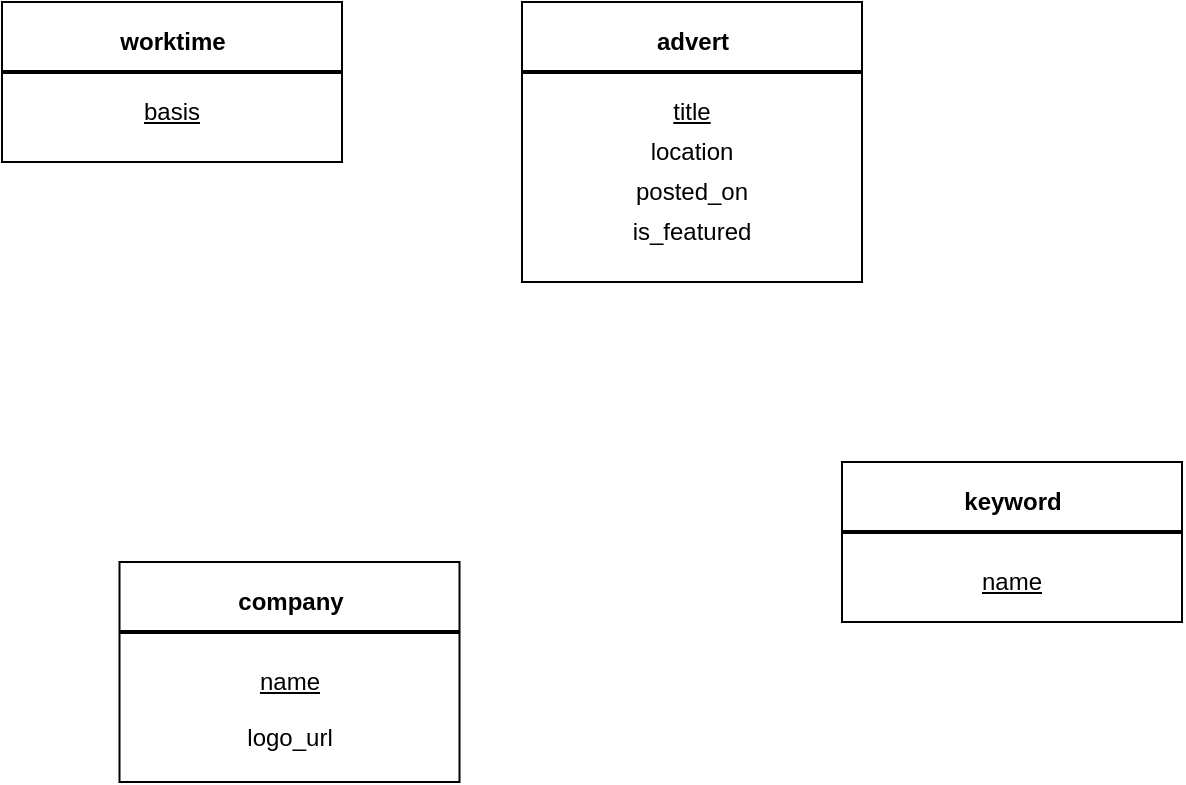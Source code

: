 <mxfile version="14.8.5"><diagram id="M2EgKwsIwFtUdrJqsmpe" name="Page-1"><mxGraphModel dx="868" dy="441" grid="1" gridSize="10" guides="1" tooltips="1" connect="1" arrows="1" fold="1" page="1" pageScale="1" pageWidth="827" pageHeight="1169" math="0" shadow="0"><root><mxCell id="0"/><mxCell id="1" parent="0"/><mxCell id="bdQYpZLO0asQYRVPWMcP-1" value="" style="rounded=0;whiteSpace=wrap;html=1;" vertex="1" parent="1"><mxGeometry x="350" y="120" width="170" height="140" as="geometry"/></mxCell><mxCell id="bdQYpZLO0asQYRVPWMcP-2" value="advert" style="text;html=1;strokeColor=none;fillColor=none;align=center;verticalAlign=middle;whiteSpace=wrap;rounded=0;fontStyle=1" vertex="1" parent="1"><mxGeometry x="408.75" y="130" width="52.5" height="20" as="geometry"/></mxCell><mxCell id="bdQYpZLO0asQYRVPWMcP-4" value="" style="line;strokeWidth=2;html=1;" vertex="1" parent="1"><mxGeometry x="350" y="150" width="170" height="10" as="geometry"/></mxCell><mxCell id="bdQYpZLO0asQYRVPWMcP-5" value="title" style="text;html=1;strokeColor=none;fillColor=none;align=center;verticalAlign=middle;whiteSpace=wrap;rounded=0;fontStyle=4" vertex="1" parent="1"><mxGeometry x="415" y="165" width="40" height="20" as="geometry"/></mxCell><mxCell id="bdQYpZLO0asQYRVPWMcP-8" value="location" style="text;html=1;strokeColor=none;fillColor=none;align=center;verticalAlign=middle;whiteSpace=wrap;rounded=0;fontStyle=0" vertex="1" parent="1"><mxGeometry x="415" y="185" width="40" height="20" as="geometry"/></mxCell><mxCell id="bdQYpZLO0asQYRVPWMcP-9" value="posted_on" style="text;html=1;strokeColor=none;fillColor=none;align=center;verticalAlign=middle;whiteSpace=wrap;rounded=0;fontStyle=0" vertex="1" parent="1"><mxGeometry x="415" y="205" width="40" height="20" as="geometry"/></mxCell><mxCell id="bdQYpZLO0asQYRVPWMcP-11" value="" style="rounded=0;whiteSpace=wrap;html=1;" vertex="1" parent="1"><mxGeometry x="90" y="120" width="170" height="80" as="geometry"/></mxCell><mxCell id="bdQYpZLO0asQYRVPWMcP-12" value="&lt;div&gt;worktime&lt;/div&gt;" style="text;html=1;strokeColor=none;fillColor=none;align=center;verticalAlign=middle;whiteSpace=wrap;rounded=0;fontStyle=1" vertex="1" parent="1"><mxGeometry x="148.75" y="130" width="52.5" height="20" as="geometry"/></mxCell><mxCell id="bdQYpZLO0asQYRVPWMcP-13" value="" style="line;strokeWidth=2;html=1;" vertex="1" parent="1"><mxGeometry x="90" y="150" width="170" height="10" as="geometry"/></mxCell><mxCell id="bdQYpZLO0asQYRVPWMcP-14" value="basis" style="text;html=1;strokeColor=none;fillColor=none;align=center;verticalAlign=middle;whiteSpace=wrap;rounded=0;fontStyle=4" vertex="1" parent="1"><mxGeometry x="155" y="165" width="40" height="20" as="geometry"/></mxCell><mxCell id="bdQYpZLO0asQYRVPWMcP-20" value="is_featured" style="text;html=1;strokeColor=none;fillColor=none;align=center;verticalAlign=middle;whiteSpace=wrap;rounded=0;fontStyle=0" vertex="1" parent="1"><mxGeometry x="415" y="225" width="40" height="20" as="geometry"/></mxCell><mxCell id="bdQYpZLO0asQYRVPWMcP-21" value="" style="rounded=0;whiteSpace=wrap;html=1;" vertex="1" parent="1"><mxGeometry x="148.75" y="400" width="170" height="110" as="geometry"/></mxCell><mxCell id="bdQYpZLO0asQYRVPWMcP-22" value="company" style="text;html=1;strokeColor=none;fillColor=none;align=center;verticalAlign=middle;whiteSpace=wrap;rounded=0;fontStyle=1" vertex="1" parent="1"><mxGeometry x="207.5" y="410" width="52.5" height="20" as="geometry"/></mxCell><mxCell id="bdQYpZLO0asQYRVPWMcP-23" value="" style="line;strokeWidth=2;html=1;" vertex="1" parent="1"><mxGeometry x="148.75" y="430" width="170" height="10" as="geometry"/></mxCell><mxCell id="bdQYpZLO0asQYRVPWMcP-25" value="name" style="text;html=1;strokeColor=none;fillColor=none;align=center;verticalAlign=middle;whiteSpace=wrap;rounded=0;fontStyle=4" vertex="1" parent="1"><mxGeometry x="213.75" y="450" width="40" height="20" as="geometry"/></mxCell><mxCell id="bdQYpZLO0asQYRVPWMcP-29" value="&lt;div&gt;&lt;br&gt;&lt;/div&gt;&lt;div&gt;logo_url&lt;/div&gt;" style="text;html=1;strokeColor=none;fillColor=none;align=center;verticalAlign=middle;whiteSpace=wrap;rounded=0;fontStyle=0" vertex="1" parent="1"><mxGeometry x="213.75" y="470" width="40" height="20" as="geometry"/></mxCell><mxCell id="bdQYpZLO0asQYRVPWMcP-35" value="" style="rounded=0;whiteSpace=wrap;html=1;" vertex="1" parent="1"><mxGeometry x="510" y="350" width="170" height="80" as="geometry"/></mxCell><mxCell id="bdQYpZLO0asQYRVPWMcP-36" value="keyword" style="text;html=1;strokeColor=none;fillColor=none;align=center;verticalAlign=middle;whiteSpace=wrap;rounded=0;fontStyle=1" vertex="1" parent="1"><mxGeometry x="568.75" y="360" width="52.5" height="20" as="geometry"/></mxCell><mxCell id="bdQYpZLO0asQYRVPWMcP-37" value="" style="line;strokeWidth=2;html=1;" vertex="1" parent="1"><mxGeometry x="510" y="380" width="170" height="10" as="geometry"/></mxCell><mxCell id="bdQYpZLO0asQYRVPWMcP-38" value="name" style="text;html=1;strokeColor=none;fillColor=none;align=center;verticalAlign=middle;whiteSpace=wrap;rounded=0;fontStyle=4" vertex="1" parent="1"><mxGeometry x="575" y="400" width="40" height="20" as="geometry"/></mxCell></root></mxGraphModel></diagram></mxfile>